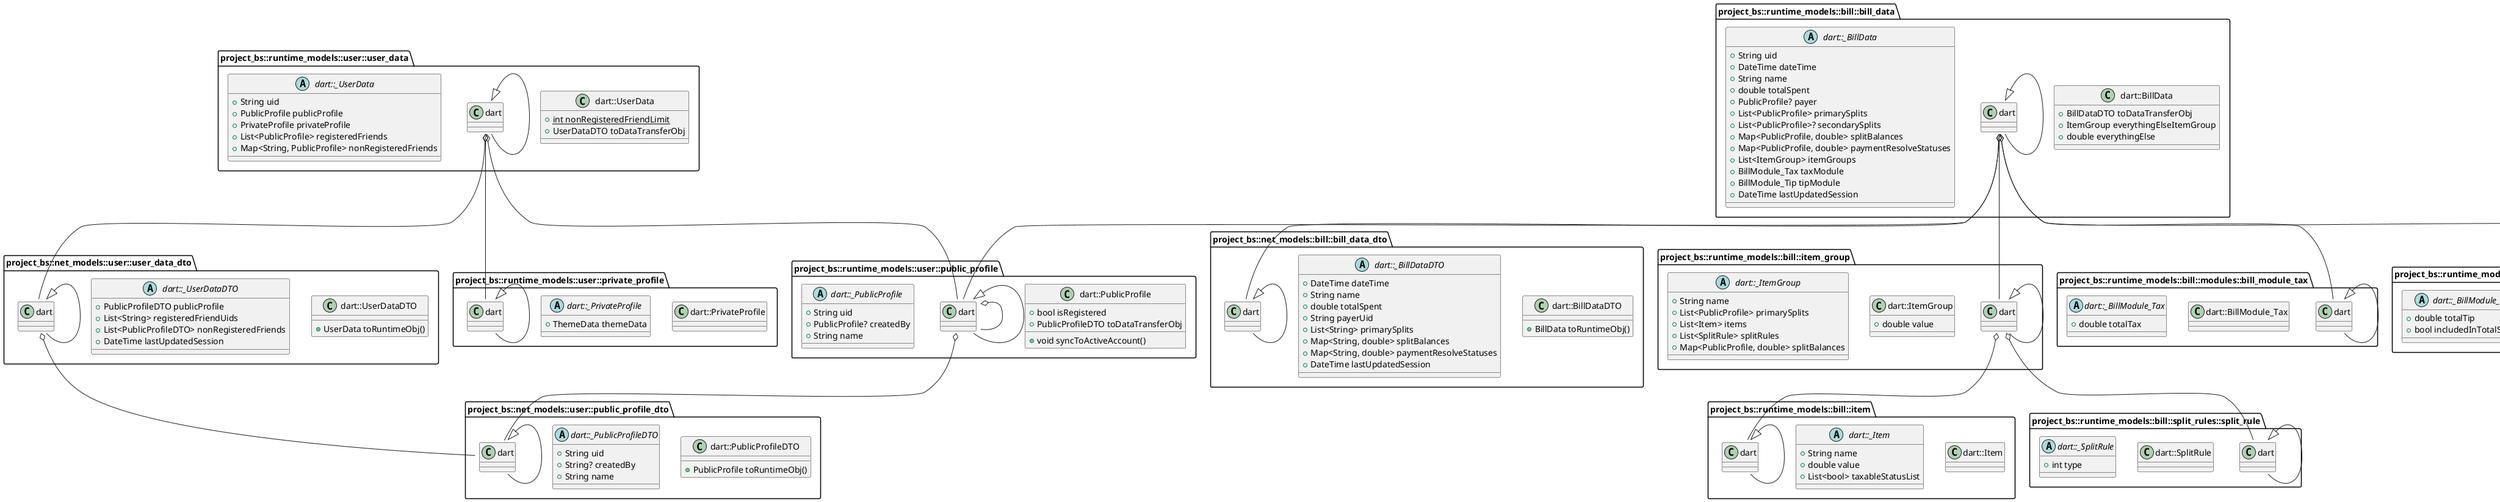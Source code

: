 @startuml ClassDiagram

class "project_bs::net_models::user::public_profile_dto.dart::PublicProfileDTO" {
    +PublicProfile toRuntimeObj()
}

abstract class "project_bs::net_models::user::public_profile_dto.dart::_PublicProfileDTO" {
    +String uid
    +String? createdBy
    +String name
}
"project_bs::net_models::user::public_profile_dto.dart::PublicProfileDTO" <|-- "project_bs::net_models::user::public_profile_dto.dart::_PublicProfileDTO"

class "project_bs::net_models::user::user_data_dto.dart::UserDataDTO" {
    +UserData toRuntimeObj()
}

abstract class "project_bs::net_models::user::user_data_dto.dart::_UserDataDTO" {
    +PublicProfileDTO publicProfile
    +List<String> registeredFriendUids
    +List<PublicProfileDTO> nonRegisteredFriends
    +DateTime lastUpdatedSession
}
"project_bs::net_models::user::user_data_dto.dart::_UserDataDTO" o-- "project_bs::net_models::user::public_profile_dto.dart::PublicProfileDTO"
"project_bs::net_models::user::user_data_dto.dart::UserDataDTO" <|-- "project_bs::net_models::user::user_data_dto.dart::_UserDataDTO"

class "project_bs::runtime_models::user::private_profile.dart::PrivateProfile" {
}

abstract class "project_bs::runtime_models::user::private_profile.dart::_PrivateProfile" {
    +ThemeData themeData
}
"project_bs::runtime_models::user::private_profile.dart::PrivateProfile" <|-- "project_bs::runtime_models::user::private_profile.dart::_PrivateProfile"

class "project_bs::runtime_models::user::public_profile.dart::PublicProfile" {
    +bool isRegistered
    +PublicProfileDTO toDataTransferObj
    +void syncToActiveAccount()
}
"project_bs::runtime_models::user::public_profile.dart::PublicProfile" o-- "project_bs::net_models::user::public_profile_dto.dart::PublicProfileDTO"

abstract class "project_bs::runtime_models::user::public_profile.dart::_PublicProfile" {
    +String uid
    +PublicProfile? createdBy
    +String name
}
"project_bs::runtime_models::user::public_profile.dart::_PublicProfile" o-- "project_bs::runtime_models::user::public_profile.dart::PublicProfile"
"project_bs::runtime_models::user::public_profile.dart::PublicProfile" <|-- "project_bs::runtime_models::user::public_profile.dart::_PublicProfile"

class "project_bs::runtime_models::user::user_data.dart::UserData" {
    {static} +int nonRegisteredFriendLimit
    +UserDataDTO toDataTransferObj
}
"project_bs::runtime_models::user::user_data.dart::UserData" o-- "project_bs::net_models::user::user_data_dto.dart::UserDataDTO"

abstract class "project_bs::runtime_models::user::user_data.dart::_UserData" {
    +String uid
    +PublicProfile publicProfile
    +PrivateProfile privateProfile
    +List<PublicProfile> registeredFriends
    +Map<String, PublicProfile> nonRegisteredFriends
}
"project_bs::runtime_models::user::user_data.dart::_UserData" o-- "project_bs::runtime_models::user::public_profile.dart::PublicProfile"
"project_bs::runtime_models::user::user_data.dart::_UserData" o-- "project_bs::runtime_models::user::private_profile.dart::PrivateProfile"
"project_bs::runtime_models::user::user_data.dart::UserData" <|-- "project_bs::runtime_models::user::user_data.dart::_UserData"

class "project_bs::net_models::bill::bill_data_dto.dart::BillDataDTO" {
    +BillData toRuntimeObj()
}

abstract class "project_bs::net_models::bill::bill_data_dto.dart::_BillDataDTO" {
    +DateTime dateTime
    +String name
    +double totalSpent
    +String payerUid
    +List<String> primarySplits
    +Map<String, double> splitBalances
    +Map<String, double> paymentResolveStatuses
    +DateTime lastUpdatedSession
}
"project_bs::net_models::bill::bill_data_dto.dart::BillDataDTO" <|-- "project_bs::net_models::bill::bill_data_dto.dart::_BillDataDTO"

class "project_bs::runtime_models::bill::bill_data.dart::BillData" {
    +BillDataDTO toDataTransferObj
    +ItemGroup everythingElseItemGroup
    +double everythingElse
}

"project_bs::runtime_models::bill::bill_data.dart::BillData" o-- "project_bs::net_models::bill::bill_data_dto.dart::BillDataDTO"
"project_bs::runtime_models::bill::bill_data.dart::BillData" o-- "project_bs::runtime_models::bill::item_group.dart::ItemGroup"

abstract class "project_bs::runtime_models::bill::bill_data.dart::_BillData" {
    +String uid
    +DateTime dateTime
    +String name
    +double totalSpent
    +PublicProfile? payer
    +List<PublicProfile> primarySplits
    +List<PublicProfile>? secondarySplits
    +Map<PublicProfile, double> splitBalances
    +Map<PublicProfile, double> paymentResolveStatuses
    +List<ItemGroup> itemGroups
    +BillModule_Tax taxModule
    +BillModule_Tip tipModule
    +DateTime lastUpdatedSession
}
"project_bs::runtime_models::bill::bill_data.dart::_BillData" o-- "project_bs::runtime_models::user::public_profile.dart::PublicProfile"
"project_bs::runtime_models::bill::bill_data.dart::_BillData" o-- "project_bs::runtime_models::bill::modules::bill_module_tax.dart::BillModule_Tax"
"project_bs::runtime_models::bill::bill_data.dart::_BillData" o-- "project_bs::runtime_models::bill::modules::bill_module_tip.dart::BillModule_Tip"
"project_bs::runtime_models::bill::bill_data.dart::BillData" <|-- "project_bs::runtime_models::bill::bill_data.dart::_BillData"

class "project_bs::runtime_models::bill::item.dart::Item" {
}

abstract class "project_bs::runtime_models::bill::item.dart::_Item" {
    +String name
    +double value
    +List<bool> taxableStatusList
}
"project_bs::runtime_models::bill::item.dart::Item" <|-- "project_bs::runtime_models::bill::item.dart::_Item"

class "project_bs::runtime_models::bill::item_group.dart::ItemGroup" {
    +double value
}

abstract class "project_bs::runtime_models::bill::item_group.dart::_ItemGroup" {
    +String name
    +List<PublicProfile> primarySplits
    +List<Item> items
    +List<SplitRule> splitRules
    +Map<PublicProfile, double> splitBalances
}
"project_bs::runtime_models::bill::item_group.dart::_ItemGroup" o-- "project_bs::runtime_models::bill::item.dart::Item"
"project_bs::runtime_models::bill::item_group.dart::_ItemGroup" o-- "project_bs::runtime_models::bill::split_rules::split_rule.dart::SplitRule"
"project_bs::runtime_models::bill::item_group.dart::ItemGroup" <|-- "project_bs::runtime_models::bill::item_group.dart::_ItemGroup"

class "project_bs::runtime_models::bill::modules::bill_module_tax.dart::BillModule_Tax" {
}

abstract class "project_bs::runtime_models::bill::modules::bill_module_tax.dart::_BillModule_Tax" {
    +double totalTax
}
"project_bs::runtime_models::bill::modules::bill_module_tax.dart::BillModule_Tax" <|-- "project_bs::runtime_models::bill::modules::bill_module_tax.dart::_BillModule_Tax"

class "project_bs::runtime_models::bill::modules::bill_module_tip.dart::BillModule_Tip" {
}

abstract class "project_bs::runtime_models::bill::modules::bill_module_tip.dart::_BillModule_Tip" {
    +double totalTip
    +bool includedInTotalSpent
}
"project_bs::runtime_models::bill::modules::bill_module_tip.dart::BillModule_Tip" <|-- "project_bs::runtime_models::bill::modules::bill_module_tip.dart::_BillModule_Tip"

class "project_bs::runtime_models::bill::split_rules::split_rule.dart::SplitRule" {
}

abstract class "project_bs::runtime_models::bill::split_rules::split_rule.dart::_SplitRule" {
    +int type
}
"project_bs::runtime_models::bill::split_rules::split_rule.dart::SplitRule" <|-- "project_bs::runtime_models::bill::split_rules::split_rule.dart::_SplitRule"

@enduml